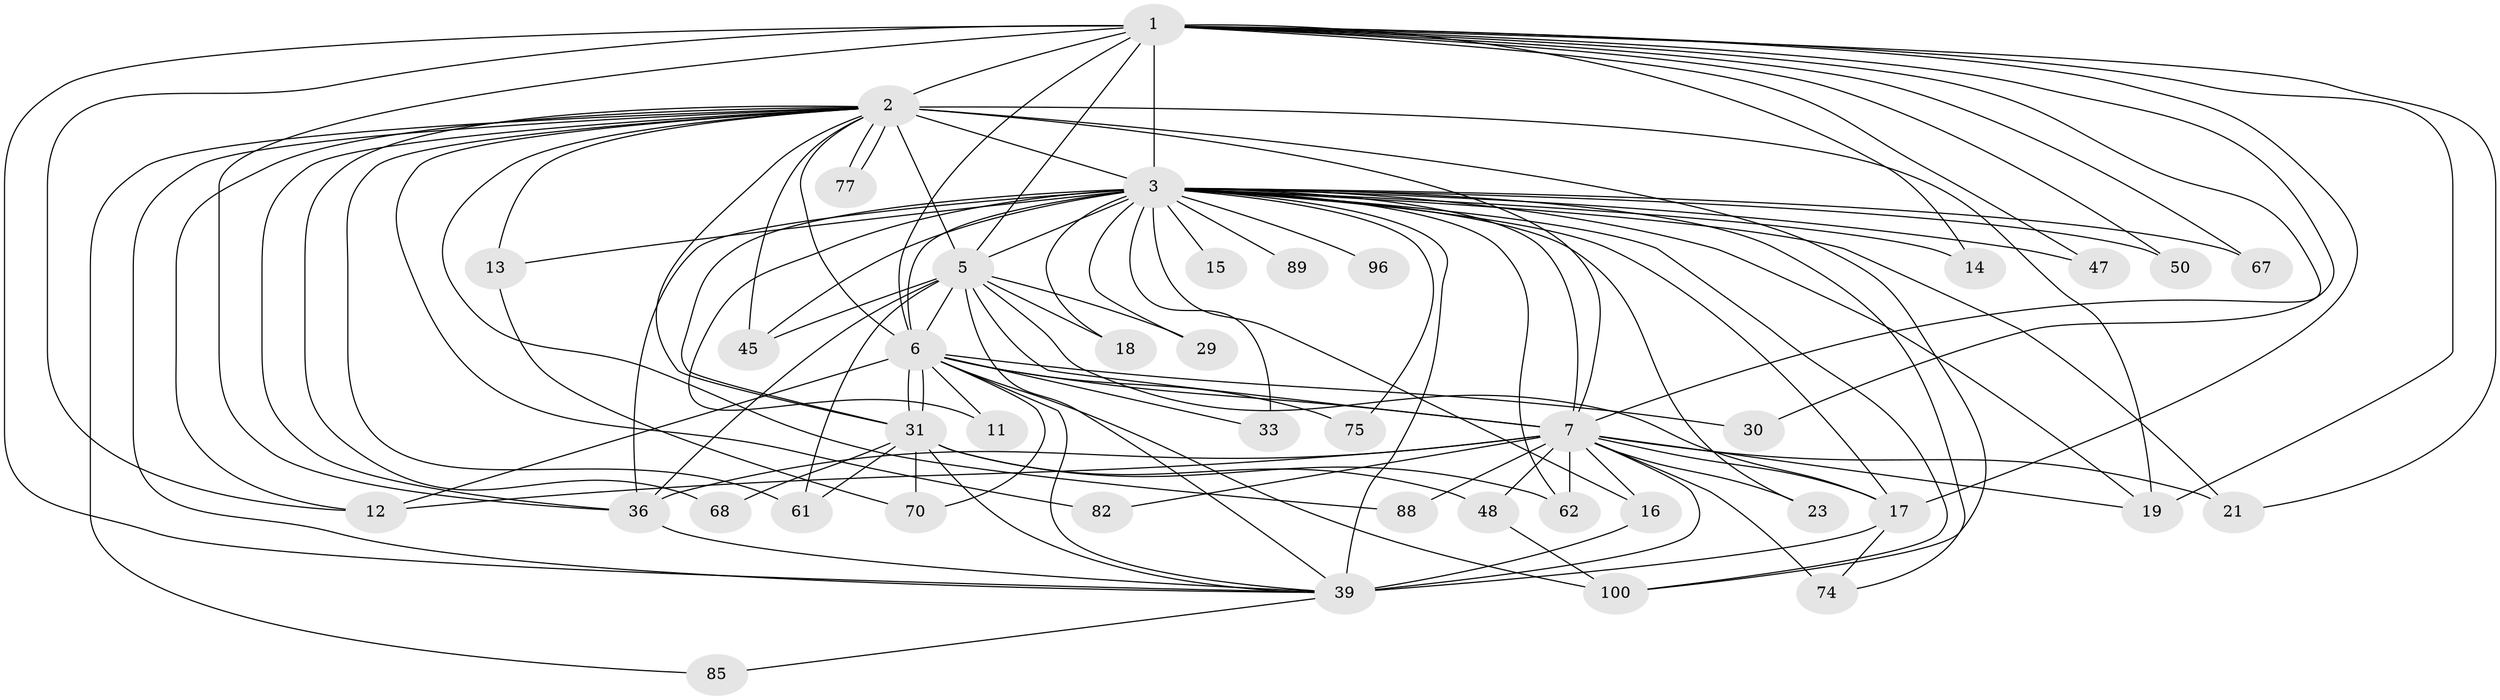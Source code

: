 // original degree distribution, {24: 0.028985507246376812, 32: 0.007246376811594203, 26: 0.007246376811594203, 19: 0.007246376811594203, 23: 0.007246376811594203, 20: 0.007246376811594203, 15: 0.007246376811594203, 2: 0.5434782608695652, 6: 0.028985507246376812, 3: 0.2028985507246377, 5: 0.036231884057971016, 4: 0.07246376811594203, 7: 0.028985507246376812, 9: 0.007246376811594203, 11: 0.007246376811594203}
// Generated by graph-tools (version 1.1) at 2025/17/03/04/25 18:17:41]
// undirected, 41 vertices, 109 edges
graph export_dot {
graph [start="1"]
  node [color=gray90,style=filled];
  1 [super="+81+25+41"];
  2 [super="+37+28+56"];
  3 [super="+99+24+72+79+4+60+9"];
  5 [super="+26+32+40+27"];
  6;
  7 [super="+64+98+8+102+132+109+92"];
  11;
  12 [super="+135+127"];
  13 [super="+59+90"];
  14 [super="+71"];
  15;
  16;
  17 [super="+34"];
  18;
  19 [super="+35"];
  21 [super="+65"];
  23;
  29;
  30;
  31 [super="+51"];
  33 [super="+44"];
  36 [super="+38+87"];
  39 [super="+118+117+136+76+83+66+58+53+43"];
  45;
  47;
  48;
  50;
  61 [super="+101"];
  62 [super="+84"];
  67;
  68;
  70;
  74;
  75;
  77;
  82;
  85;
  88;
  89;
  96;
  100 [super="+126+124"];
  1 -- 2 [weight=3];
  1 -- 3 [weight=4];
  1 -- 5;
  1 -- 6 [weight=2];
  1 -- 7 [weight=2];
  1 -- 14;
  1 -- 19;
  1 -- 30;
  1 -- 47;
  1 -- 50;
  1 -- 67;
  1 -- 21;
  1 -- 17;
  1 -- 36;
  1 -- 12 [weight=2];
  1 -- 39;
  2 -- 3 [weight=9];
  2 -- 5;
  2 -- 6;
  2 -- 7 [weight=4];
  2 -- 68;
  2 -- 77;
  2 -- 77;
  2 -- 100;
  2 -- 39;
  2 -- 13;
  2 -- 12;
  2 -- 36;
  2 -- 85;
  2 -- 88;
  2 -- 61;
  2 -- 31 [weight=2];
  2 -- 82;
  2 -- 45;
  2 -- 19;
  3 -- 5 [weight=10];
  3 -- 6 [weight=6];
  3 -- 7 [weight=16];
  3 -- 13 [weight=4];
  3 -- 15 [weight=2];
  3 -- 17;
  3 -- 33 [weight=4];
  3 -- 62;
  3 -- 96 [weight=2];
  3 -- 100;
  3 -- 39 [weight=6];
  3 -- 14 [weight=3];
  3 -- 36 [weight=2];
  3 -- 67;
  3 -- 74;
  3 -- 47;
  3 -- 11;
  3 -- 16 [weight=2];
  3 -- 19;
  3 -- 21;
  3 -- 23;
  3 -- 29;
  3 -- 31 [weight=2];
  3 -- 50;
  3 -- 89;
  3 -- 75 [weight=2];
  3 -- 18 [weight=2];
  3 -- 45;
  5 -- 6 [weight=2];
  5 -- 7 [weight=4];
  5 -- 18;
  5 -- 29;
  5 -- 36 [weight=2];
  5 -- 39;
  5 -- 45;
  5 -- 61;
  5 -- 17;
  6 -- 7 [weight=3];
  6 -- 11;
  6 -- 12;
  6 -- 30;
  6 -- 31;
  6 -- 31;
  6 -- 70;
  6 -- 75;
  6 -- 100;
  6 -- 39;
  6 -- 33;
  7 -- 17;
  7 -- 62;
  7 -- 74 [weight=2];
  7 -- 88;
  7 -- 36 [weight=3];
  7 -- 12 [weight=2];
  7 -- 16 [weight=2];
  7 -- 82;
  7 -- 21;
  7 -- 23;
  7 -- 39;
  7 -- 48;
  7 -- 19;
  13 -- 70;
  16 -- 39;
  17 -- 39;
  17 -- 74;
  31 -- 48;
  31 -- 61;
  31 -- 39;
  31 -- 68;
  31 -- 70;
  31 -- 62;
  36 -- 39;
  39 -- 85;
  48 -- 100;
}
